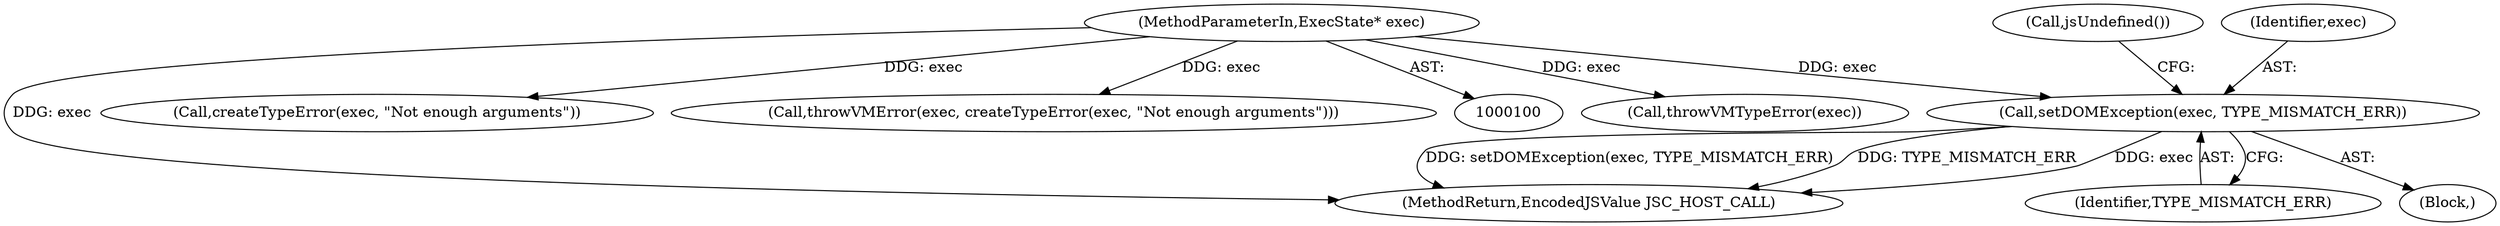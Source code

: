digraph "0_Chrome_b944f670bb7a8a919daac497a4ea0536c954c201_35@pointer" {
"1000151" [label="(Call,setDOMException(exec, TYPE_MISMATCH_ERR))"];
"1000101" [label="(MethodParameterIn,ExecState* exec)"];
"1000156" [label="(Call,jsUndefined())"];
"1000151" [label="(Call,setDOMException(exec, TYPE_MISMATCH_ERR))"];
"1000101" [label="(MethodParameterIn,ExecState* exec)"];
"1000113" [label="(Call,throwVMTypeError(exec))"];
"1000153" [label="(Identifier,TYPE_MISMATCH_ERR)"];
"1000171" [label="(MethodReturn,EncodedJSValue JSC_HOST_CALL)"];
"1000150" [label="(Block,)"];
"1000152" [label="(Identifier,exec)"];
"1000134" [label="(Call,createTypeError(exec, \"Not enough arguments\"))"];
"1000132" [label="(Call,throwVMError(exec, createTypeError(exec, \"Not enough arguments\")))"];
"1000151" -> "1000150"  [label="AST: "];
"1000151" -> "1000153"  [label="CFG: "];
"1000152" -> "1000151"  [label="AST: "];
"1000153" -> "1000151"  [label="AST: "];
"1000156" -> "1000151"  [label="CFG: "];
"1000151" -> "1000171"  [label="DDG: setDOMException(exec, TYPE_MISMATCH_ERR)"];
"1000151" -> "1000171"  [label="DDG: TYPE_MISMATCH_ERR"];
"1000151" -> "1000171"  [label="DDG: exec"];
"1000101" -> "1000151"  [label="DDG: exec"];
"1000101" -> "1000100"  [label="AST: "];
"1000101" -> "1000171"  [label="DDG: exec"];
"1000101" -> "1000113"  [label="DDG: exec"];
"1000101" -> "1000132"  [label="DDG: exec"];
"1000101" -> "1000134"  [label="DDG: exec"];
}
